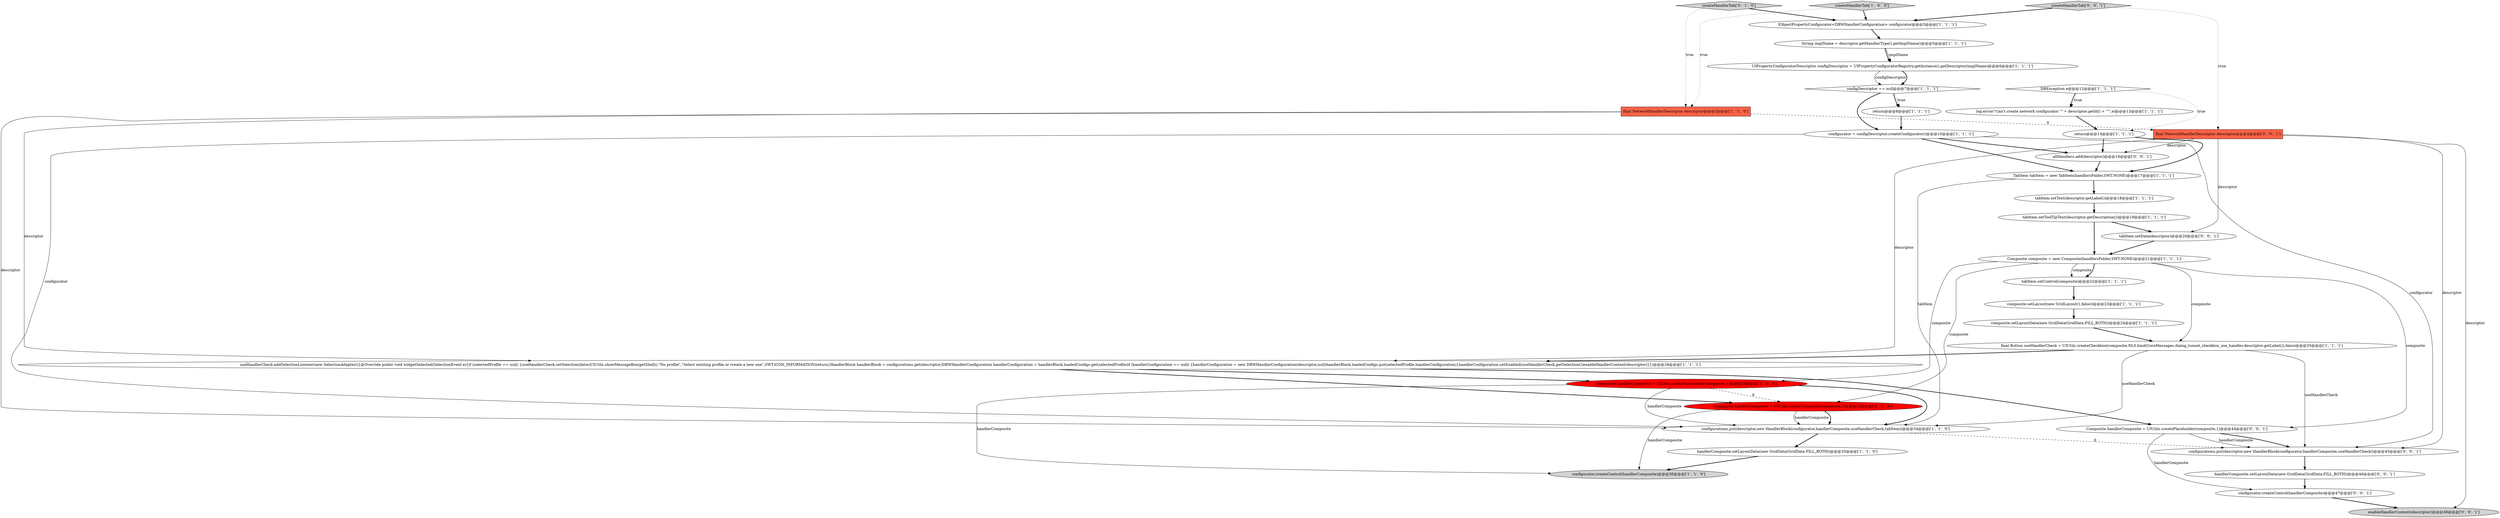 digraph {
31 [style = filled, label = "handlerComposite.setLayoutData(new GridData(GridData.FILL_BOTH))@@@46@@@['0', '0', '1']", fillcolor = white, shape = ellipse image = "AAA0AAABBB3BBB"];
15 [style = filled, label = "configDescriptor == null@@@7@@@['1', '1', '1']", fillcolor = white, shape = diamond image = "AAA0AAABBB1BBB"];
32 [style = filled, label = "allHandlers.add(descriptor)@@@16@@@['0', '0', '1']", fillcolor = white, shape = ellipse image = "AAA0AAABBB3BBB"];
20 [style = filled, label = "final Button useHandlerCheck = UIUtils.createCheckbox(composite,NLS.bind(CoreMessages.dialog_tunnel_checkbox_use_handler,descriptor.getLabel()),false)@@@25@@@['1', '1', '1']", fillcolor = white, shape = ellipse image = "AAA0AAABBB1BBB"];
18 [style = filled, label = "useHandlerCheck.addSelectionListener(new SelectionAdapter(){@Override public void widgetSelected(SelectionEvent e){if (selectedProfile == null) {useHandlerCheck.setSelection(false)UIUtils.showMessageBox(getShell(),\"No profile\",\"Select existing profile or create a new one\",SWT.ICON_INFORMATION)return}HandlerBlock handlerBlock = configurations.get(descriptor)DBWHandlerConfiguration handlerConfiguration = handlerBlock.loadedConfigs.get(selectedProfile)if (handlerConfiguration == null) {handlerConfiguration = new DBWHandlerConfiguration(descriptor,null)handlerBlock.loadedConfigs.put(selectedProfile,handlerConfiguration)}handlerConfiguration.setEnabled(useHandlerCheck.getSelection())enableHandlerContent(descriptor)}})@@@26@@@['1', '1', '1']", fillcolor = white, shape = ellipse image = "AAA0AAABBB1BBB"];
12 [style = filled, label = "tabItem.setControl(composite)@@@22@@@['1', '1', '1']", fillcolor = white, shape = ellipse image = "AAA0AAABBB1BBB"];
23 [style = filled, label = "configurations.put(descriptor,new HandlerBlock(configurator,handlerComposite,useHandlerCheck,tabItem))@@@34@@@['1', '1', '0']", fillcolor = white, shape = ellipse image = "AAA0AAABBB1BBB"];
8 [style = filled, label = "Composite handlerComposite = UIUtils.createPlaceholder(composite,1)@@@33@@@['1', '0', '0']", fillcolor = red, shape = ellipse image = "AAA1AAABBB1BBB"];
29 [style = filled, label = "final NetworkHandlerDescriptor descriptor@@@2@@@['0', '0', '1']", fillcolor = tomato, shape = box image = "AAA0AAABBB3BBB"];
3 [style = filled, label = "tabItem.setText(descriptor.getLabel())@@@18@@@['1', '1', '1']", fillcolor = white, shape = ellipse image = "AAA0AAABBB1BBB"];
25 [style = filled, label = "Composite handlerComposite = UIUtils.createComposite(composite,1)@@@33@@@['0', '1', '0']", fillcolor = red, shape = ellipse image = "AAA1AAABBB2BBB"];
34 [style = filled, label = "createHandlerTab['0', '0', '1']", fillcolor = lightgray, shape = diamond image = "AAA0AAABBB3BBB"];
7 [style = filled, label = "handlerComposite.setLayoutData(new GridData(GridData.FILL_BOTH))@@@35@@@['1', '1', '0']", fillcolor = white, shape = ellipse image = "AAA0AAABBB1BBB"];
0 [style = filled, label = "configurator = configDescriptor.createConfigurator()@@@10@@@['1', '1', '1']", fillcolor = white, shape = ellipse image = "AAA0AAABBB1BBB"];
11 [style = filled, label = "composite.setLayoutData(new GridData(GridData.FILL_BOTH))@@@24@@@['1', '1', '1']", fillcolor = white, shape = ellipse image = "AAA0AAABBB1BBB"];
33 [style = filled, label = "tabItem.setData(descriptor)@@@20@@@['0', '0', '1']", fillcolor = white, shape = ellipse image = "AAA0AAABBB3BBB"];
16 [style = filled, label = "IObjectPropertyConfigurator<DBWHandlerConfiguration> configurator@@@3@@@['1', '1', '1']", fillcolor = white, shape = ellipse image = "AAA0AAABBB1BBB"];
21 [style = filled, label = "DBException e@@@12@@@['1', '1', '1']", fillcolor = white, shape = diamond image = "AAA0AAABBB1BBB"];
14 [style = filled, label = "UIPropertyConfiguratorDescriptor configDescriptor = UIPropertyConfiguratorRegistry.getInstance().getDescriptor(implName)@@@6@@@['1', '1', '1']", fillcolor = white, shape = ellipse image = "AAA0AAABBB1BBB"];
4 [style = filled, label = "return@@@14@@@['1', '1', '1']", fillcolor = white, shape = ellipse image = "AAA0AAABBB1BBB"];
13 [style = filled, label = "createHandlerTab['1', '0', '0']", fillcolor = lightgray, shape = diamond image = "AAA0AAABBB1BBB"];
27 [style = filled, label = "enableHandlerContent(descriptor)@@@48@@@['0', '0', '1']", fillcolor = lightgray, shape = ellipse image = "AAA0AAABBB3BBB"];
26 [style = filled, label = "Composite handlerComposite = UIUtils.createPlaceholder(composite,1)@@@44@@@['0', '0', '1']", fillcolor = white, shape = ellipse image = "AAA0AAABBB3BBB"];
30 [style = filled, label = "configurator.createControl(handlerComposite)@@@47@@@['0', '0', '1']", fillcolor = white, shape = ellipse image = "AAA0AAABBB3BBB"];
17 [style = filled, label = "TabItem tabItem = new TabItem(handlersFolder,SWT.NONE)@@@17@@@['1', '1', '1']", fillcolor = white, shape = ellipse image = "AAA0AAABBB1BBB"];
9 [style = filled, label = "final NetworkHandlerDescriptor descriptor@@@2@@@['1', '1', '0']", fillcolor = tomato, shape = box image = "AAA0AAABBB1BBB"];
24 [style = filled, label = "createHandlerTab['0', '1', '0']", fillcolor = lightgray, shape = diamond image = "AAA0AAABBB2BBB"];
5 [style = filled, label = "composite.setLayout(new GridLayout(1,false))@@@23@@@['1', '1', '1']", fillcolor = white, shape = ellipse image = "AAA0AAABBB1BBB"];
19 [style = filled, label = "tabItem.setToolTipText(descriptor.getDescription())@@@19@@@['1', '1', '1']", fillcolor = white, shape = ellipse image = "AAA0AAABBB1BBB"];
28 [style = filled, label = "configurations.put(descriptor,new HandlerBlock(configurator,handlerComposite,useHandlerCheck))@@@45@@@['0', '0', '1']", fillcolor = white, shape = ellipse image = "AAA0AAABBB3BBB"];
2 [style = filled, label = "return@@@8@@@['1', '1', '1']", fillcolor = white, shape = ellipse image = "AAA0AAABBB1BBB"];
22 [style = filled, label = "Composite composite = new Composite(handlersFolder,SWT.NONE)@@@21@@@['1', '1', '1']", fillcolor = white, shape = ellipse image = "AAA0AAABBB1BBB"];
10 [style = filled, label = "String implName = descriptor.getHandlerType().getImplName()@@@5@@@['1', '1', '1']", fillcolor = white, shape = ellipse image = "AAA0AAABBB1BBB"];
1 [style = filled, label = "log.error(\"Can't create network configurator '\" + descriptor.getId() + \"'\",e)@@@13@@@['1', '1', '1']", fillcolor = white, shape = ellipse image = "AAA0AAABBB1BBB"];
6 [style = filled, label = "configurator.createControl(handlerComposite)@@@36@@@['1', '1', '0']", fillcolor = lightgray, shape = ellipse image = "AAA0AAABBB1BBB"];
19->33 [style = bold, label=""];
11->20 [style = bold, label=""];
1->4 [style = bold, label=""];
15->2 [style = bold, label=""];
8->6 [style = solid, label="handlerComposite"];
4->17 [style = bold, label=""];
20->23 [style = solid, label="useHandlerCheck"];
12->5 [style = bold, label=""];
8->23 [style = bold, label=""];
21->1 [style = dotted, label="true"];
10->14 [style = bold, label=""];
16->10 [style = bold, label=""];
25->23 [style = bold, label=""];
0->17 [style = bold, label=""];
15->2 [style = dotted, label="true"];
29->28 [style = solid, label="descriptor"];
28->31 [style = bold, label=""];
26->28 [style = solid, label="handlerComposite"];
29->33 [style = solid, label="descriptor"];
22->25 [style = solid, label="composite"];
18->26 [style = bold, label=""];
9->18 [style = solid, label="descriptor"];
30->27 [style = bold, label=""];
24->9 [style = dotted, label="true"];
34->29 [style = dotted, label="true"];
10->14 [style = solid, label="implName"];
22->20 [style = solid, label="composite"];
23->28 [style = dashed, label="0"];
29->27 [style = solid, label="descriptor"];
21->4 [style = dotted, label="true"];
17->23 [style = solid, label="tabItem"];
13->16 [style = bold, label=""];
0->23 [style = solid, label="configurator"];
29->32 [style = solid, label="descriptor"];
22->12 [style = solid, label="composite"];
20->18 [style = bold, label=""];
24->16 [style = bold, label=""];
8->23 [style = solid, label="handlerComposite"];
2->0 [style = bold, label=""];
25->23 [style = solid, label="handlerComposite"];
9->29 [style = dashed, label="0"];
3->19 [style = bold, label=""];
22->26 [style = solid, label="composite"];
26->30 [style = solid, label="handlerComposite"];
14->15 [style = solid, label="configDescriptor"];
22->12 [style = bold, label=""];
25->6 [style = solid, label="handlerComposite"];
15->0 [style = bold, label=""];
33->22 [style = bold, label=""];
21->1 [style = bold, label=""];
7->6 [style = bold, label=""];
31->30 [style = bold, label=""];
34->16 [style = bold, label=""];
18->25 [style = bold, label=""];
17->3 [style = bold, label=""];
20->28 [style = solid, label="useHandlerCheck"];
8->25 [style = dashed, label="0"];
29->18 [style = solid, label="descriptor"];
14->15 [style = bold, label=""];
5->11 [style = bold, label=""];
18->8 [style = bold, label=""];
23->7 [style = bold, label=""];
26->28 [style = bold, label=""];
0->32 [style = bold, label=""];
0->28 [style = solid, label="configurator"];
9->23 [style = solid, label="descriptor"];
19->22 [style = bold, label=""];
32->17 [style = bold, label=""];
4->32 [style = bold, label=""];
22->8 [style = solid, label="composite"];
13->9 [style = dotted, label="true"];
}
